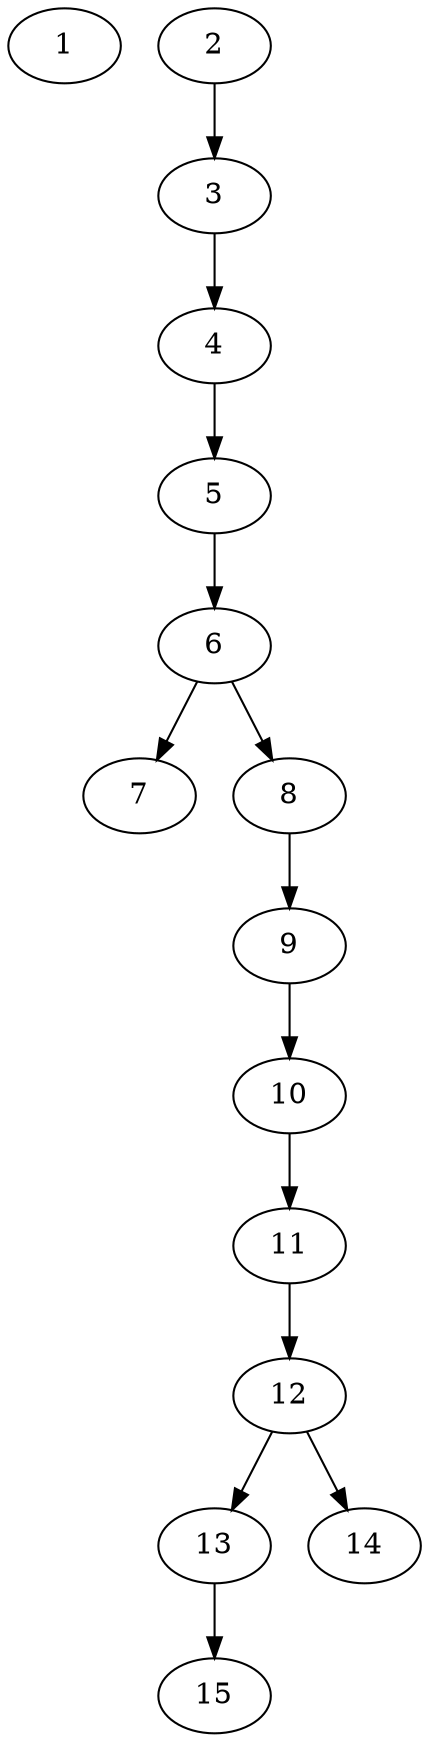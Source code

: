 // DAG automatically generated by daggen at Thu Oct  3 13:59:27 2019
// ./daggen --dot -n 15 --ccr 0.3 --fat 0.3 --regular 0.7 --density 0.5 --mindata 5242880 --maxdata 52428800 
digraph G {
  1 [size="143110827", alpha="0.13", expect_size="42933248"] 
  2 [size="89292800", alpha="0.15", expect_size="26787840"] 
  2 -> 3 [size ="26787840"]
  3 [size="105229653", alpha="0.10", expect_size="31568896"] 
  3 -> 4 [size ="31568896"]
  4 [size="146889387", alpha="0.12", expect_size="44066816"] 
  4 -> 5 [size ="44066816"]
  5 [size="110807040", alpha="0.18", expect_size="33242112"] 
  5 -> 6 [size ="33242112"]
  6 [size="106284373", alpha="0.18", expect_size="31885312"] 
  6 -> 7 [size ="31885312"]
  6 -> 8 [size ="31885312"]
  7 [size="169263787", alpha="0.05", expect_size="50779136"] 
  8 [size="65334613", alpha="0.06", expect_size="19600384"] 
  8 -> 9 [size ="19600384"]
  9 [size="21521067", alpha="0.09", expect_size="6456320"] 
  9 -> 10 [size ="6456320"]
  10 [size="50025813", alpha="0.09", expect_size="15007744"] 
  10 -> 11 [size ="15007744"]
  11 [size="106079573", alpha="0.18", expect_size="31823872"] 
  11 -> 12 [size ="31823872"]
  12 [size="49216853", alpha="0.06", expect_size="14765056"] 
  12 -> 13 [size ="14765056"]
  12 -> 14 [size ="14765056"]
  13 [size="171072853", alpha="0.09", expect_size="51321856"] 
  13 -> 15 [size ="51321856"]
  14 [size="91777707", alpha="0.15", expect_size="27533312"] 
  15 [size="30327467", alpha="0.10", expect_size="9098240"] 
}
